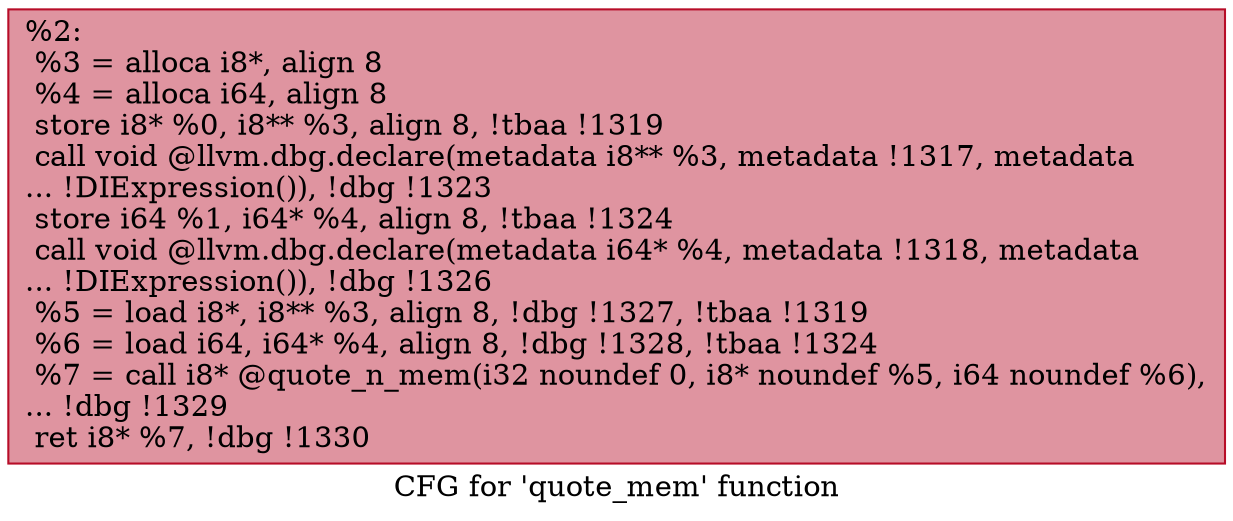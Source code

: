 digraph "CFG for 'quote_mem' function" {
	label="CFG for 'quote_mem' function";

	Node0x11122c0 [shape=record,color="#b70d28ff", style=filled, fillcolor="#b70d2870",label="{%2:\l  %3 = alloca i8*, align 8\l  %4 = alloca i64, align 8\l  store i8* %0, i8** %3, align 8, !tbaa !1319\l  call void @llvm.dbg.declare(metadata i8** %3, metadata !1317, metadata\l... !DIExpression()), !dbg !1323\l  store i64 %1, i64* %4, align 8, !tbaa !1324\l  call void @llvm.dbg.declare(metadata i64* %4, metadata !1318, metadata\l... !DIExpression()), !dbg !1326\l  %5 = load i8*, i8** %3, align 8, !dbg !1327, !tbaa !1319\l  %6 = load i64, i64* %4, align 8, !dbg !1328, !tbaa !1324\l  %7 = call i8* @quote_n_mem(i32 noundef 0, i8* noundef %5, i64 noundef %6),\l... !dbg !1329\l  ret i8* %7, !dbg !1330\l}"];
}
